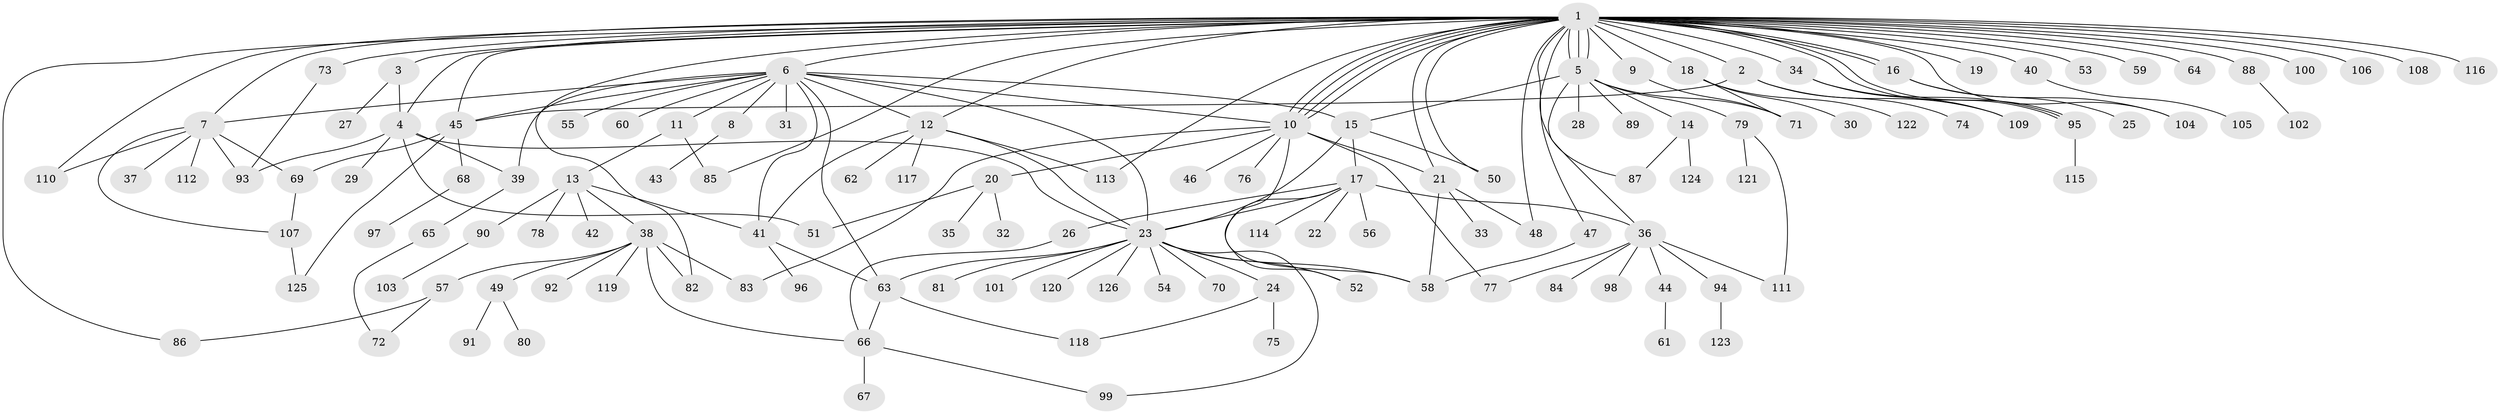 // Generated by graph-tools (version 1.1) at 2025/11/02/27/25 16:11:15]
// undirected, 126 vertices, 181 edges
graph export_dot {
graph [start="1"]
  node [color=gray90,style=filled];
  1;
  2;
  3;
  4;
  5;
  6;
  7;
  8;
  9;
  10;
  11;
  12;
  13;
  14;
  15;
  16;
  17;
  18;
  19;
  20;
  21;
  22;
  23;
  24;
  25;
  26;
  27;
  28;
  29;
  30;
  31;
  32;
  33;
  34;
  35;
  36;
  37;
  38;
  39;
  40;
  41;
  42;
  43;
  44;
  45;
  46;
  47;
  48;
  49;
  50;
  51;
  52;
  53;
  54;
  55;
  56;
  57;
  58;
  59;
  60;
  61;
  62;
  63;
  64;
  65;
  66;
  67;
  68;
  69;
  70;
  71;
  72;
  73;
  74;
  75;
  76;
  77;
  78;
  79;
  80;
  81;
  82;
  83;
  84;
  85;
  86;
  87;
  88;
  89;
  90;
  91;
  92;
  93;
  94;
  95;
  96;
  97;
  98;
  99;
  100;
  101;
  102;
  103;
  104;
  105;
  106;
  107;
  108;
  109;
  110;
  111;
  112;
  113;
  114;
  115;
  116;
  117;
  118;
  119;
  120;
  121;
  122;
  123;
  124;
  125;
  126;
  1 -- 2;
  1 -- 3;
  1 -- 4;
  1 -- 5;
  1 -- 5;
  1 -- 5;
  1 -- 6;
  1 -- 7;
  1 -- 9;
  1 -- 10;
  1 -- 10;
  1 -- 10;
  1 -- 10;
  1 -- 12;
  1 -- 16;
  1 -- 16;
  1 -- 18;
  1 -- 19;
  1 -- 21;
  1 -- 34;
  1 -- 40;
  1 -- 45;
  1 -- 47;
  1 -- 48;
  1 -- 50;
  1 -- 53;
  1 -- 59;
  1 -- 64;
  1 -- 73;
  1 -- 82;
  1 -- 85;
  1 -- 86;
  1 -- 87;
  1 -- 88;
  1 -- 95;
  1 -- 95;
  1 -- 100;
  1 -- 104;
  1 -- 106;
  1 -- 108;
  1 -- 110;
  1 -- 113;
  1 -- 116;
  2 -- 45;
  2 -- 74;
  2 -- 109;
  3 -- 4;
  3 -- 27;
  4 -- 23;
  4 -- 29;
  4 -- 39;
  4 -- 51;
  4 -- 93;
  5 -- 14;
  5 -- 15;
  5 -- 28;
  5 -- 36;
  5 -- 71;
  5 -- 79;
  5 -- 89;
  6 -- 7;
  6 -- 8;
  6 -- 10;
  6 -- 11;
  6 -- 12;
  6 -- 15;
  6 -- 23;
  6 -- 31;
  6 -- 39;
  6 -- 41;
  6 -- 45;
  6 -- 55;
  6 -- 60;
  6 -- 63;
  7 -- 37;
  7 -- 69;
  7 -- 93;
  7 -- 107;
  7 -- 110;
  7 -- 112;
  8 -- 43;
  9 -- 71;
  10 -- 20;
  10 -- 21;
  10 -- 46;
  10 -- 58;
  10 -- 76;
  10 -- 77;
  10 -- 83;
  11 -- 13;
  11 -- 85;
  12 -- 23;
  12 -- 41;
  12 -- 62;
  12 -- 113;
  12 -- 117;
  13 -- 38;
  13 -- 41;
  13 -- 42;
  13 -- 78;
  13 -- 90;
  14 -- 87;
  14 -- 124;
  15 -- 17;
  15 -- 23;
  15 -- 50;
  16 -- 25;
  16 -- 104;
  17 -- 22;
  17 -- 23;
  17 -- 26;
  17 -- 36;
  17 -- 52;
  17 -- 56;
  17 -- 114;
  18 -- 30;
  18 -- 71;
  18 -- 122;
  20 -- 32;
  20 -- 35;
  20 -- 51;
  21 -- 33;
  21 -- 48;
  21 -- 58;
  23 -- 24;
  23 -- 52;
  23 -- 54;
  23 -- 58;
  23 -- 63;
  23 -- 70;
  23 -- 81;
  23 -- 99;
  23 -- 101;
  23 -- 120;
  23 -- 126;
  24 -- 75;
  24 -- 118;
  26 -- 66;
  34 -- 95;
  34 -- 109;
  36 -- 44;
  36 -- 77;
  36 -- 84;
  36 -- 94;
  36 -- 98;
  36 -- 111;
  38 -- 49;
  38 -- 57;
  38 -- 66;
  38 -- 82;
  38 -- 83;
  38 -- 92;
  38 -- 119;
  39 -- 65;
  40 -- 105;
  41 -- 63;
  41 -- 96;
  44 -- 61;
  45 -- 68;
  45 -- 69;
  45 -- 125;
  47 -- 58;
  49 -- 80;
  49 -- 91;
  57 -- 72;
  57 -- 86;
  63 -- 66;
  63 -- 118;
  65 -- 72;
  66 -- 67;
  66 -- 99;
  68 -- 97;
  69 -- 107;
  73 -- 93;
  79 -- 111;
  79 -- 121;
  88 -- 102;
  90 -- 103;
  94 -- 123;
  95 -- 115;
  107 -- 125;
}
